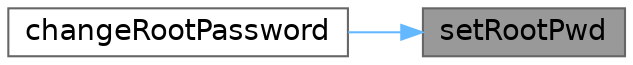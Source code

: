 digraph "setRootPwd"
{
 // LATEX_PDF_SIZE
  bgcolor="transparent";
  edge [fontname=Helvetica,fontsize=14,labelfontname=Helvetica,labelfontsize=14];
  node [fontname=Helvetica,fontsize=14,shape=box,height=0.2,width=0.4];
  rankdir="RL";
  Node1 [id="Node000001",label="setRootPwd",height=0.2,width=0.4,color="gray40", fillcolor="grey60", style="filled", fontcolor="black",tooltip=" "];
  Node1 -> Node2 [id="edge1_Node000001_Node000002",dir="back",color="steelblue1",style="solid",tooltip=" "];
  Node2 [id="Node000002",label="changeRootPassword",height=0.2,width=0.4,color="grey40", fillcolor="white", style="filled",URL="$d6/d88/classBinMysql.html#a5e08aa17d64304bd59c0cf8e0a6b6a12",tooltip=" "];
}
